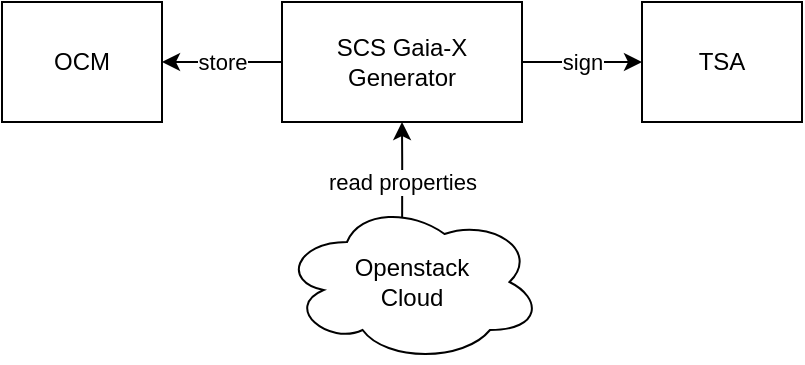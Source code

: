 <mxfile version="21.3.7" type="device">
  <diagram name="Integration XFSC" id="DrJs71jUKeZPwDchN5-C">
    <mxGraphModel dx="769" dy="482" grid="1" gridSize="10" guides="1" tooltips="1" connect="1" arrows="1" fold="1" page="1" pageScale="1" pageWidth="827" pageHeight="1169" math="0" shadow="0">
      <root>
        <mxCell id="0" />
        <mxCell id="1" parent="0" />
        <mxCell id="Kt9p1X8fXqj5PMvGPd4u-6" value="sign" style="edgeStyle=orthogonalEdgeStyle;rounded=0;orthogonalLoop=1;jettySize=auto;html=1;entryX=0;entryY=0.5;entryDx=0;entryDy=0;" edge="1" parent="1" source="Kt9p1X8fXqj5PMvGPd4u-1" target="Kt9p1X8fXqj5PMvGPd4u-2">
          <mxGeometry relative="1" as="geometry" />
        </mxCell>
        <mxCell id="Kt9p1X8fXqj5PMvGPd4u-7" value="store" style="edgeStyle=orthogonalEdgeStyle;rounded=0;orthogonalLoop=1;jettySize=auto;html=1;" edge="1" parent="1" source="Kt9p1X8fXqj5PMvGPd4u-1" target="Kt9p1X8fXqj5PMvGPd4u-3">
          <mxGeometry relative="1" as="geometry" />
        </mxCell>
        <mxCell id="Kt9p1X8fXqj5PMvGPd4u-1" value="SCS Gaia-X Generator" style="rounded=0;whiteSpace=wrap;html=1;" vertex="1" parent="1">
          <mxGeometry x="360" y="400" width="120" height="60" as="geometry" />
        </mxCell>
        <mxCell id="Kt9p1X8fXqj5PMvGPd4u-2" value="TSA" style="rounded=0;whiteSpace=wrap;html=1;" vertex="1" parent="1">
          <mxGeometry x="540" y="400" width="80" height="60" as="geometry" />
        </mxCell>
        <mxCell id="Kt9p1X8fXqj5PMvGPd4u-3" value="OCM" style="rounded=0;whiteSpace=wrap;html=1;" vertex="1" parent="1">
          <mxGeometry x="220" y="400" width="80" height="60" as="geometry" />
        </mxCell>
        <mxCell id="Kt9p1X8fXqj5PMvGPd4u-5" value="read properties" style="edgeStyle=orthogonalEdgeStyle;rounded=0;orthogonalLoop=1;jettySize=auto;html=1;entryX=0.5;entryY=1;entryDx=0;entryDy=0;exitX=0.462;exitY=0.25;exitDx=0;exitDy=0;exitPerimeter=0;" edge="1" parent="1" source="Kt9p1X8fXqj5PMvGPd4u-4" target="Kt9p1X8fXqj5PMvGPd4u-1">
          <mxGeometry relative="1" as="geometry" />
        </mxCell>
        <mxCell id="Kt9p1X8fXqj5PMvGPd4u-4" value="Openstack &lt;br&gt;Cloud" style="ellipse;shape=cloud;whiteSpace=wrap;html=1;" vertex="1" parent="1">
          <mxGeometry x="360" y="500" width="130" height="80" as="geometry" />
        </mxCell>
      </root>
    </mxGraphModel>
  </diagram>
</mxfile>
